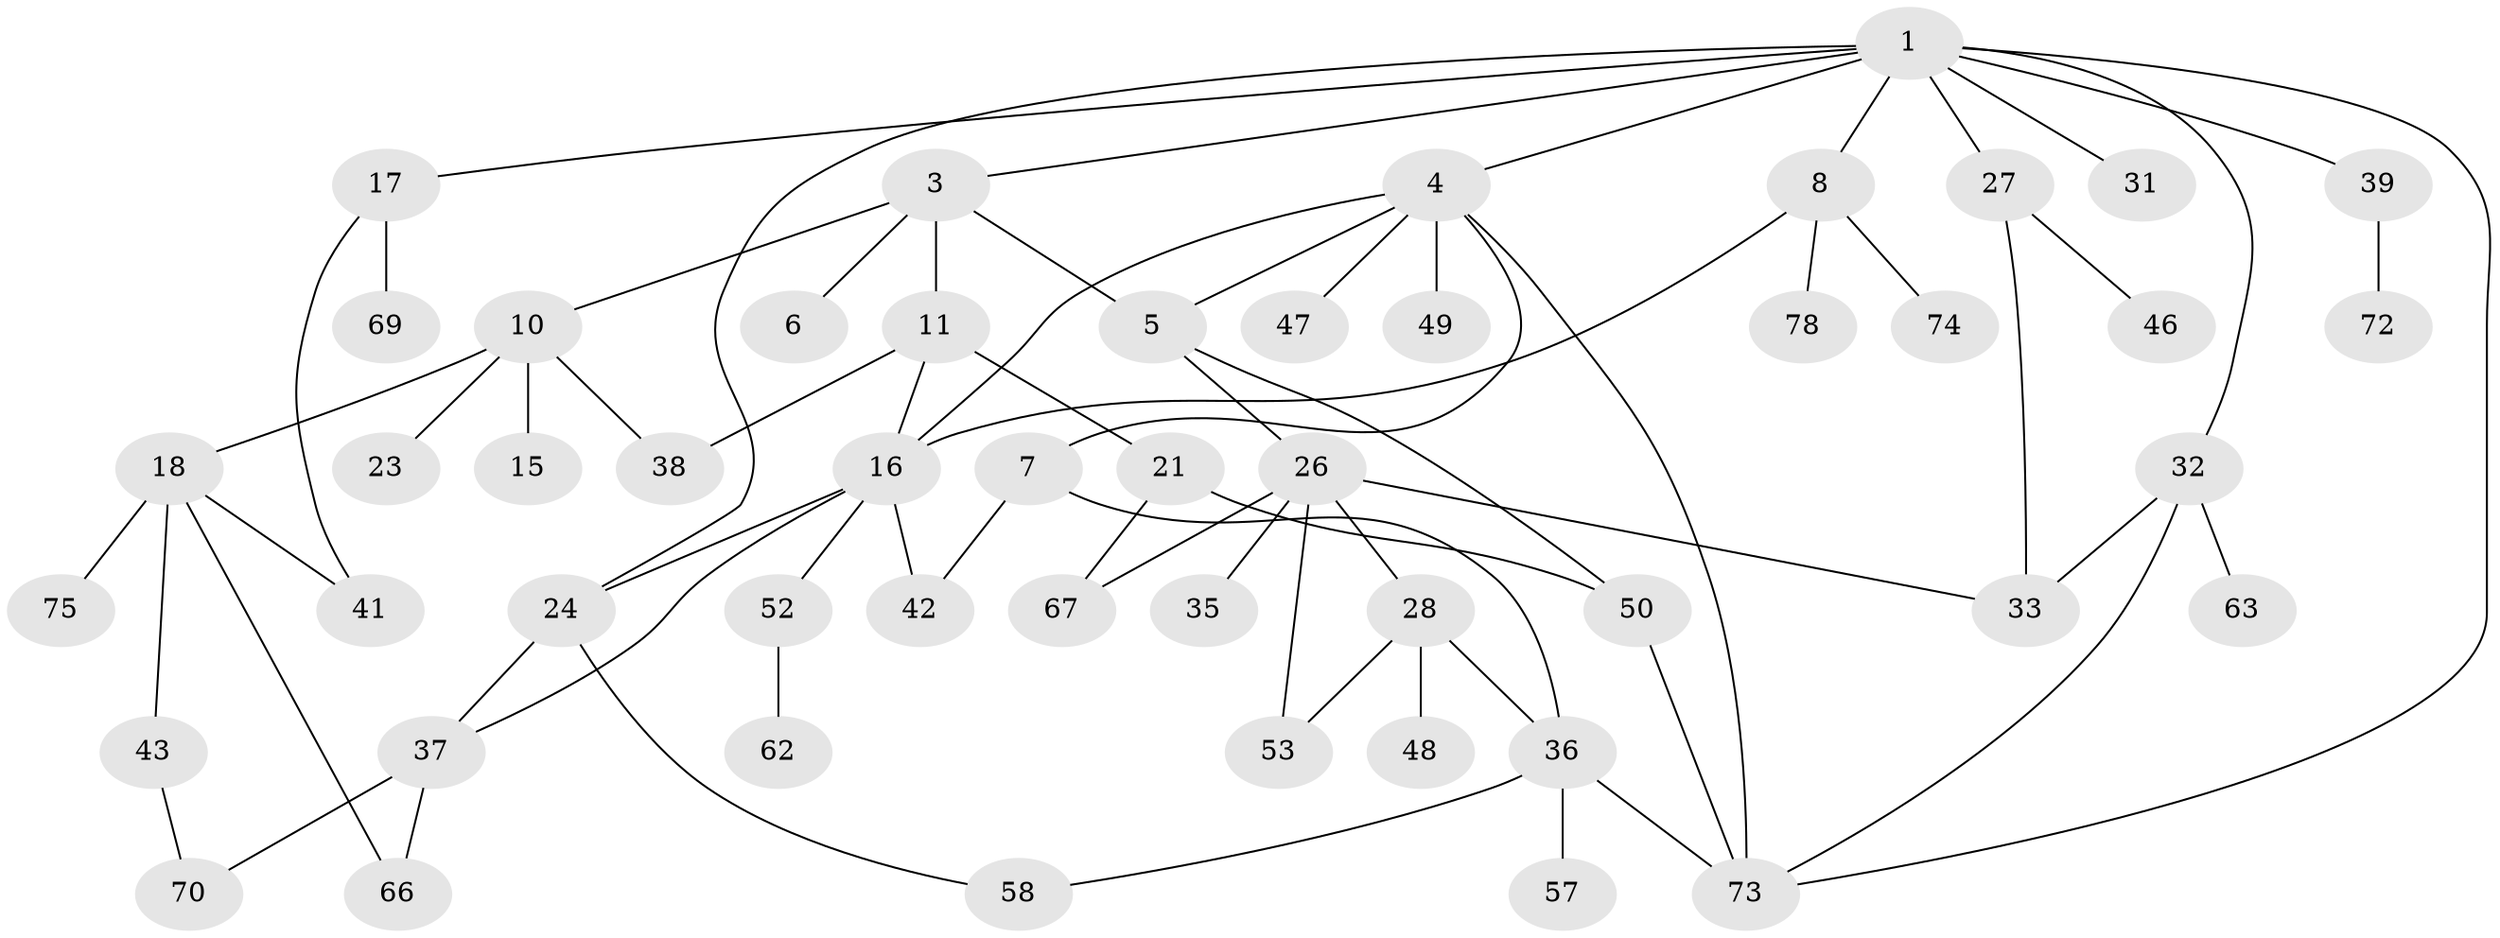 // Generated by graph-tools (version 1.1) at 2025/51/02/27/25 19:51:40]
// undirected, 50 vertices, 70 edges
graph export_dot {
graph [start="1"]
  node [color=gray90,style=filled];
  1 [super="+2"];
  3 [super="+9"];
  4 [super="+19"];
  5;
  6 [super="+14"];
  7 [super="+59"];
  8 [super="+12"];
  10;
  11 [super="+13"];
  15;
  16 [super="+20"];
  17 [super="+22"];
  18 [super="+30"];
  21 [super="+25"];
  23 [super="+71"];
  24 [super="+64"];
  26 [super="+29"];
  27 [super="+40"];
  28 [super="+34"];
  31;
  32 [super="+61"];
  33 [super="+44"];
  35;
  36 [super="+54"];
  37 [super="+65"];
  38 [super="+45"];
  39 [super="+55"];
  41;
  42;
  43;
  46 [super="+56"];
  47;
  48;
  49;
  50 [super="+51"];
  52;
  53 [super="+60"];
  57;
  58;
  62;
  63;
  66 [super="+68"];
  67 [super="+77"];
  69;
  70;
  72;
  73 [super="+76"];
  74;
  75;
  78;
  1 -- 17;
  1 -- 27;
  1 -- 31;
  1 -- 39;
  1 -- 24;
  1 -- 32;
  1 -- 3;
  1 -- 4;
  1 -- 8;
  1 -- 73;
  3 -- 6;
  3 -- 10;
  3 -- 11;
  3 -- 5;
  4 -- 5;
  4 -- 7;
  4 -- 49;
  4 -- 16;
  4 -- 47;
  4 -- 73;
  5 -- 26;
  5 -- 50;
  7 -- 42;
  7 -- 36;
  8 -- 74;
  8 -- 78;
  8 -- 16;
  10 -- 15;
  10 -- 18;
  10 -- 23;
  10 -- 38;
  11 -- 16;
  11 -- 38 [weight=2];
  11 -- 21;
  16 -- 24 [weight=2];
  16 -- 37;
  16 -- 52;
  16 -- 42;
  17 -- 69;
  17 -- 41;
  18 -- 66;
  18 -- 41;
  18 -- 75;
  18 -- 43;
  21 -- 50;
  21 -- 67;
  24 -- 58;
  24 -- 37;
  26 -- 28;
  26 -- 33;
  26 -- 67;
  26 -- 35;
  26 -- 53;
  27 -- 46;
  27 -- 33;
  28 -- 36;
  28 -- 48;
  28 -- 53;
  32 -- 63;
  32 -- 33;
  32 -- 73;
  36 -- 57;
  36 -- 58;
  36 -- 73;
  37 -- 66;
  37 -- 70;
  39 -- 72;
  43 -- 70;
  50 -- 73;
  52 -- 62;
}
